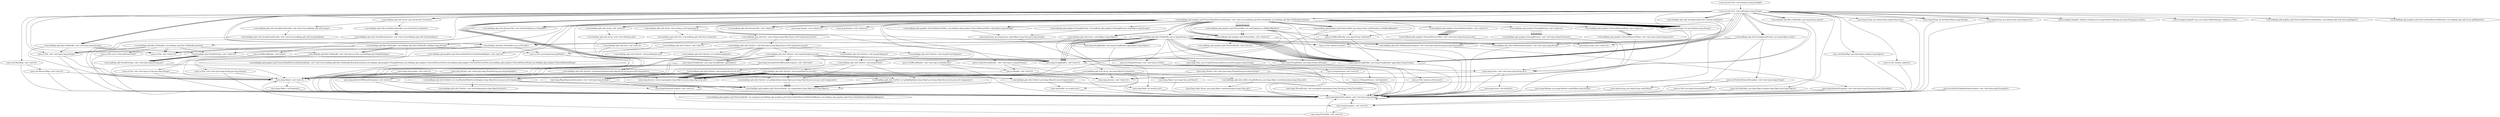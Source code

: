 digraph CallGraph {
"<com.cg.tools.Test: void main(java.lang.String[])>" -> "<com.cg.tools.Test: void unPack(java.lang.String)>";
"<java.lang.ThreadGroup: void uncaughtException(java.lang.Thread,java.lang.Throwable)>" -> "<java.lang.RuntimeException: void <init>(java.lang.String)>";
"<java.lang.ClassLoader: void <init>()>" -> "<java.lang.Object: void <init>()>";
"<java.lang.ClassLoader: void <init>()>" -> "<java.lang.RuntimeException: void <init>(java.lang.String)>";
"<java.security.PrivilegedActionException: void <init>(java.lang.Exception)>" -> "<java.lang.Exception: void <init>()>";
"<java.security.PrivilegedActionException: void <init>(java.lang.Exception)>" -> "<java.lang.RuntimeException: void <init>(java.lang.String)>";
"<java.lang.Thread: void <init>(java.lang.ThreadGroup,java.lang.Runnable)>" -> "<java.lang.Object: void <init>()>";
"<java.lang.Thread: void <init>(java.lang.ThreadGroup,java.lang.Runnable)>" -> "<java.lang.RuntimeException: void <init>(java.lang.String)>";
"<java.lang.Thread: void <init>(java.lang.ThreadGroup,java.lang.String)>" -> "<java.lang.Object: void <init>()>";
"<java.lang.Thread: void <init>(java.lang.ThreadGroup,java.lang.String)>" -> "<java.lang.RuntimeException: void <init>(java.lang.String)>";
"<com.cg.tools.Test: void unPack(java.lang.String)>" -> "<java.io.File: void <clinit>()>";
"<com.cg.tools.Test: void unPack(java.lang.String)>" -> "<javax.imageio.ImageIO: boolean write(java.awt.image.RenderedImage,java.lang.String,java.io.File)>";
"<com.cg.tools.Test: void unPack(java.lang.String)>" -> "<com.badlogic.gdx.files.FileHandle: void <init>(java.lang.String)>";
"<com.cg.tools.Test: void unPack(java.lang.String)>" -> "<java.lang.StringBuilder: void <init>()>";
"<com.cg.tools.Test: void unPack(java.lang.String)>" -> "<java.lang.StringBuilder: void <init>()>";
"<com.cg.tools.Test: void unPack(java.lang.String)>" -> "<javax.imageio.ImageIO: java.awt.image.BufferedImage read(java.io.File)>";
"<com.cg.tools.Test: void unPack(java.lang.String)>" -> "<com.badlogic.gdx.files.FileHandle: void <init>(java.lang.String)>";
"<com.cg.tools.Test: void unPack(java.lang.String)>" -> "<java.lang.StringBuilder: void <init>()>";
"<com.cg.tools.Test: void unPack(java.lang.String)>" -> "<java.lang.StringBuilder: void <init>()>";
"<com.cg.tools.Test: void unPack(java.lang.String)>" -> "<com.badlogic.gdx.graphics.g2d.TextureAtlas$TextureAtlasData: void <init>(com.badlogic.gdx.files.FileHandle,com.badlogic.gdx.files.FileHandle,boolean)>";
"<com.cg.tools.Test: void unPack(java.lang.String)>" -> "<com.badlogic.gdx.files.FileHandle: void <init>(java.lang.String)>";
"<com.cg.tools.Test: void unPack(java.lang.String)>" -> "<java.lang.StringBuilder: void <init>()>";
"<com.cg.tools.Test: void unPack(java.lang.String)>" -> "<java.util.HashMap: void <init>()>";
"<com.cg.tools.Test: void unPack(java.lang.String)>" -> "<java.io.File: void <init>(java.lang.String)>";
"<com.cg.tools.Test: void unPack(java.lang.String)>" -> "<java.lang.System: void <clinit>()>";
"<com.cg.tools.Test: void unPack(java.lang.String)>" -> "<java.lang.System: void <clinit>()>";
"<java.lang.RuntimeException: void <init>(java.lang.String)>" -> "<java.lang.Exception: void <init>()>";
"<java.lang.RuntimeException: void <init>(java.lang.String)>" -> "<java.lang.RuntimeException: void <init>(java.lang.String)>";
"<java.lang.Object: void <init>()>" -> "<java.lang.Object: void finalize()>";
"<java.lang.Object: void <init>()>" -> "<java.lang.RuntimeException: void <init>(java.lang.String)>";
"<java.lang.Exception: void <init>()>" -> "<java.lang.Throwable: void <init>()>";
"<java.lang.Exception: void <init>()>" -> "<java.lang.RuntimeException: void <init>(java.lang.String)>";
"<com.badlogic.gdx.files.FileHandle: void <init>(java.lang.String)>" -> "<java.io.File: void <clinit>()>";
"<com.badlogic.gdx.files.FileHandle: void <init>(java.lang.String)>" -> "<java.io.File: void <init>(java.lang.String)>";
"<com.badlogic.gdx.files.FileHandle: void <init>(java.lang.String)>" -> "<java.lang.Object: void <init>()>";
"<com.badlogic.gdx.files.FileHandle: void <init>(java.lang.String)>" -> "<com.badlogic.gdx.Files$FileType: void <clinit>()>";
"<java.lang.StringBuilder: void <init>()>" -> "<java.lang.Object: void <init>()>";
"<java.lang.StringBuilder: void <init>()>" -> "<java.lang.RuntimeException: void <init>(java.lang.String)>";
"<com.badlogic.gdx.graphics.g2d.TextureAtlas$TextureAtlasData: void <init>(com.badlogic.gdx.files.FileHandle,com.badlogic.gdx.files.FileHandle,boolean)>" -> "<com.badlogic.gdx.utils.StreamUtils: void <clinit>()>";
"<com.badlogic.gdx.graphics.g2d.TextureAtlas$TextureAtlasData: void <init>(com.badlogic.gdx.files.FileHandle,com.badlogic.gdx.files.FileHandle,boolean)>" -> "<java.lang.Integer: int parseInt(java.lang.String)>";
"<com.badlogic.gdx.graphics.g2d.TextureAtlas$TextureAtlasData: void <init>(com.badlogic.gdx.files.FileHandle,com.badlogic.gdx.files.FileHandle,boolean)>" -> "<com.badlogic.gdx.graphics.g2d.TextureAtlas: java.lang.String readValue(java.io.BufferedReader)>";
"<com.badlogic.gdx.graphics.g2d.TextureAtlas$TextureAtlasData: void <init>(com.badlogic.gdx.files.FileHandle,com.badlogic.gdx.files.FileHandle,boolean)>" -> "<java.lang.Integer: int parseInt(java.lang.String)>";
"<com.badlogic.gdx.graphics.g2d.TextureAtlas$TextureAtlasData: void <init>(com.badlogic.gdx.files.FileHandle,com.badlogic.gdx.files.FileHandle,boolean)>" -> "<java.lang.Integer: int parseInt(java.lang.String)>";
"<com.badlogic.gdx.graphics.g2d.TextureAtlas$TextureAtlasData: void <init>(com.badlogic.gdx.files.FileHandle,com.badlogic.gdx.files.FileHandle,boolean)>" -> "<com.badlogic.gdx.graphics.g2d.TextureAtlas: int readTuple(java.io.BufferedReader)>";
"<com.badlogic.gdx.graphics.g2d.TextureAtlas$TextureAtlasData: void <init>(com.badlogic.gdx.files.FileHandle,com.badlogic.gdx.files.FileHandle,boolean)>" -> "<java.lang.Integer: int parseInt(java.lang.String)>";
"<com.badlogic.gdx.graphics.g2d.TextureAtlas$TextureAtlasData: void <init>(com.badlogic.gdx.files.FileHandle,com.badlogic.gdx.files.FileHandle,boolean)>" -> "<java.lang.Integer: int parseInt(java.lang.String)>";
"<com.badlogic.gdx.graphics.g2d.TextureAtlas$TextureAtlasData: void <init>(com.badlogic.gdx.files.FileHandle,com.badlogic.gdx.files.FileHandle,boolean)>" -> "<com.badlogic.gdx.graphics.g2d.TextureAtlas: int readTuple(java.io.BufferedReader)>";
"<com.badlogic.gdx.graphics.g2d.TextureAtlas$TextureAtlasData: void <init>(com.badlogic.gdx.files.FileHandle,com.badlogic.gdx.files.FileHandle,boolean)>" -> "<java.lang.Integer: int parseInt(java.lang.String)>";
"<com.badlogic.gdx.graphics.g2d.TextureAtlas$TextureAtlasData: void <init>(com.badlogic.gdx.files.FileHandle,com.badlogic.gdx.files.FileHandle,boolean)>" -> "<java.lang.Integer: int parseInt(java.lang.String)>";
"<com.badlogic.gdx.graphics.g2d.TextureAtlas$TextureAtlasData: void <init>(com.badlogic.gdx.files.FileHandle,com.badlogic.gdx.files.FileHandle,boolean)>" -> "<java.lang.Integer: int parseInt(java.lang.String)>";
"<com.badlogic.gdx.graphics.g2d.TextureAtlas$TextureAtlasData: void <init>(com.badlogic.gdx.files.FileHandle,com.badlogic.gdx.files.FileHandle,boolean)>" -> "<java.lang.Integer: int parseInt(java.lang.String)>";
"<com.badlogic.gdx.graphics.g2d.TextureAtlas$TextureAtlasData: void <init>(com.badlogic.gdx.files.FileHandle,com.badlogic.gdx.files.FileHandle,boolean)>" -> "<com.badlogic.gdx.graphics.g2d.TextureAtlas: int readTuple(java.io.BufferedReader)>";
"<com.badlogic.gdx.graphics.g2d.TextureAtlas$TextureAtlasData: void <init>(com.badlogic.gdx.files.FileHandle,com.badlogic.gdx.files.FileHandle,boolean)>" -> "<java.lang.Integer: int parseInt(java.lang.String)>";
"<com.badlogic.gdx.graphics.g2d.TextureAtlas$TextureAtlasData: void <init>(com.badlogic.gdx.files.FileHandle,com.badlogic.gdx.files.FileHandle,boolean)>" -> "<java.lang.Integer: int parseInt(java.lang.String)>";
"<com.badlogic.gdx.graphics.g2d.TextureAtlas$TextureAtlasData: void <init>(com.badlogic.gdx.files.FileHandle,com.badlogic.gdx.files.FileHandle,boolean)>" -> "<java.lang.Integer: int parseInt(java.lang.String)>";
"<com.badlogic.gdx.graphics.g2d.TextureAtlas$TextureAtlasData: void <init>(com.badlogic.gdx.files.FileHandle,com.badlogic.gdx.files.FileHandle,boolean)>" -> "<java.lang.Integer: int parseInt(java.lang.String)>";
"<com.badlogic.gdx.graphics.g2d.TextureAtlas$TextureAtlasData: void <init>(com.badlogic.gdx.files.FileHandle,com.badlogic.gdx.files.FileHandle,boolean)>" -> "<com.badlogic.gdx.graphics.g2d.TextureAtlas: int readTuple(java.io.BufferedReader)>";
"<com.badlogic.gdx.graphics.g2d.TextureAtlas$TextureAtlasData: void <init>(com.badlogic.gdx.files.FileHandle,com.badlogic.gdx.files.FileHandle,boolean)>" -> "<com.badlogic.gdx.graphics.g2d.TextureAtlas$TextureAtlasData$Region: void <init>()>";
"<com.badlogic.gdx.graphics.g2d.TextureAtlas$TextureAtlasData: void <init>(com.badlogic.gdx.files.FileHandle,com.badlogic.gdx.files.FileHandle,boolean)>" -> "<java.lang.Integer: int parseInt(java.lang.String)>";
"<com.badlogic.gdx.graphics.g2d.TextureAtlas$TextureAtlasData: void <init>(com.badlogic.gdx.files.FileHandle,com.badlogic.gdx.files.FileHandle,boolean)>" -> "<java.lang.Integer: int parseInt(java.lang.String)>";
"<com.badlogic.gdx.graphics.g2d.TextureAtlas$TextureAtlasData: void <init>(com.badlogic.gdx.files.FileHandle,com.badlogic.gdx.files.FileHandle,boolean)>" -> "<com.badlogic.gdx.graphics.g2d.TextureAtlas: int readTuple(java.io.BufferedReader)>";
"<com.badlogic.gdx.graphics.g2d.TextureAtlas$TextureAtlasData: void <init>(com.badlogic.gdx.files.FileHandle,com.badlogic.gdx.files.FileHandle,boolean)>" -> "<java.lang.Integer: int parseInt(java.lang.String)>";
"<com.badlogic.gdx.graphics.g2d.TextureAtlas$TextureAtlasData: void <init>(com.badlogic.gdx.files.FileHandle,com.badlogic.gdx.files.FileHandle,boolean)>" -> "<java.lang.Integer: int parseInt(java.lang.String)>";
"<com.badlogic.gdx.graphics.g2d.TextureAtlas$TextureAtlasData: void <init>(com.badlogic.gdx.files.FileHandle,com.badlogic.gdx.files.FileHandle,boolean)>" -> "<com.badlogic.gdx.graphics.g2d.TextureAtlas: int readTuple(java.io.BufferedReader)>";
"<com.badlogic.gdx.graphics.g2d.TextureAtlas$TextureAtlasData: void <init>(com.badlogic.gdx.files.FileHandle,com.badlogic.gdx.files.FileHandle,boolean)>" -> "<java.lang.Boolean: java.lang.Boolean valueOf(java.lang.String)>";
"<com.badlogic.gdx.graphics.g2d.TextureAtlas$TextureAtlasData: void <init>(com.badlogic.gdx.files.FileHandle,com.badlogic.gdx.files.FileHandle,boolean)>" -> "<com.badlogic.gdx.graphics.g2d.TextureAtlas: java.lang.String readValue(java.io.BufferedReader)>";
"<com.badlogic.gdx.graphics.g2d.TextureAtlas$TextureAtlasData: void <init>(com.badlogic.gdx.files.FileHandle,com.badlogic.gdx.files.FileHandle,boolean)>" -> "<com.badlogic.gdx.utils.StreamUtils: void closeQuietly(java.io.Closeable)>";
"<com.badlogic.gdx.graphics.g2d.TextureAtlas$TextureAtlasData: void <init>(com.badlogic.gdx.files.FileHandle,com.badlogic.gdx.files.FileHandle,boolean)>" -> "<com.badlogic.gdx.utils.GdxRuntimeException: void <init>(java.lang.String,java.lang.Throwable)>";
"<com.badlogic.gdx.graphics.g2d.TextureAtlas$TextureAtlasData: void <init>(com.badlogic.gdx.files.FileHandle,com.badlogic.gdx.files.FileHandle,boolean)>" -> "<java.lang.StringBuilder: void <init>()>";
"<com.badlogic.gdx.graphics.g2d.TextureAtlas$TextureAtlasData: void <init>(com.badlogic.gdx.files.FileHandle,com.badlogic.gdx.files.FileHandle,boolean)>" -> "<com.badlogic.gdx.graphics.g2d.TextureAtlas$TextureAtlasData$Page: void <init>(com.badlogic.gdx.files.FileHandle,float,float,boolean,com.badlogic.gdx.graphics.Pixmap$Format,com.badlogic.gdx.graphics.Texture$TextureFilter,com.badlogic.gdx.graphics.Texture$TextureFilter,com.badlogic.gdx.graphics.Texture$TextureWrap,com.badlogic.gdx.graphics.Texture$TextureWrap)>";
"<com.badlogic.gdx.graphics.g2d.TextureAtlas$TextureAtlasData: void <init>(com.badlogic.gdx.files.FileHandle,com.badlogic.gdx.files.FileHandle,boolean)>" -> "<com.badlogic.gdx.graphics.g2d.TextureAtlas: java.lang.String readValue(java.io.BufferedReader)>";
"<com.badlogic.gdx.graphics.g2d.TextureAtlas$TextureAtlasData: void <init>(com.badlogic.gdx.files.FileHandle,com.badlogic.gdx.files.FileHandle,boolean)>" -> "<com.badlogic.gdx.graphics.Texture$TextureFilter: com.badlogic.gdx.graphics.Texture$TextureFilter valueOf(java.lang.String)>";
"<com.badlogic.gdx.graphics.g2d.TextureAtlas$TextureAtlasData: void <init>(com.badlogic.gdx.files.FileHandle,com.badlogic.gdx.files.FileHandle,boolean)>" -> "<com.badlogic.gdx.graphics.Texture$TextureFilter: com.badlogic.gdx.graphics.Texture$TextureFilter valueOf(java.lang.String)>";
"<com.badlogic.gdx.graphics.g2d.TextureAtlas$TextureAtlasData: void <init>(com.badlogic.gdx.files.FileHandle,com.badlogic.gdx.files.FileHandle,boolean)>" -> "<com.badlogic.gdx.graphics.g2d.TextureAtlas: int readTuple(java.io.BufferedReader)>";
"<com.badlogic.gdx.graphics.g2d.TextureAtlas$TextureAtlasData: void <init>(com.badlogic.gdx.files.FileHandle,com.badlogic.gdx.files.FileHandle,boolean)>" -> "<com.badlogic.gdx.graphics.Pixmap$Format: com.badlogic.gdx.graphics.Pixmap$Format valueOf(java.lang.String)>";
"<com.badlogic.gdx.graphics.g2d.TextureAtlas$TextureAtlasData: void <init>(com.badlogic.gdx.files.FileHandle,com.badlogic.gdx.files.FileHandle,boolean)>" -> "<com.badlogic.gdx.graphics.g2d.TextureAtlas: int readTuple(java.io.BufferedReader)>";
"<com.badlogic.gdx.graphics.g2d.TextureAtlas$TextureAtlasData: void <init>(com.badlogic.gdx.files.FileHandle,com.badlogic.gdx.files.FileHandle,boolean)>" -> "<java.lang.Integer: int parseInt(java.lang.String)>";
"<com.badlogic.gdx.graphics.g2d.TextureAtlas$TextureAtlasData: void <init>(com.badlogic.gdx.files.FileHandle,com.badlogic.gdx.files.FileHandle,boolean)>" -> "<java.lang.Integer: int parseInt(java.lang.String)>";
"<com.badlogic.gdx.graphics.g2d.TextureAtlas$TextureAtlasData: void <init>(com.badlogic.gdx.files.FileHandle,com.badlogic.gdx.files.FileHandle,boolean)>" -> "<com.badlogic.gdx.graphics.g2d.TextureAtlas: int readTuple(java.io.BufferedReader)>";
"<com.badlogic.gdx.graphics.g2d.TextureAtlas$TextureAtlasData: void <init>(com.badlogic.gdx.files.FileHandle,com.badlogic.gdx.files.FileHandle,boolean)>" -> "<com.badlogic.gdx.utils.StreamUtils: void closeQuietly(java.io.Closeable)>";
"<com.badlogic.gdx.graphics.g2d.TextureAtlas$TextureAtlasData: void <init>(com.badlogic.gdx.files.FileHandle,com.badlogic.gdx.files.FileHandle,boolean)>" -> "<java.io.BufferedReader: void <init>(java.io.Reader,int)>";
"<com.badlogic.gdx.graphics.g2d.TextureAtlas$TextureAtlasData: void <init>(com.badlogic.gdx.files.FileHandle,com.badlogic.gdx.files.FileHandle,boolean)>" -> "<java.io.InputStreamReader: void <init>(java.io.InputStream)>";
"<com.badlogic.gdx.graphics.g2d.TextureAtlas$TextureAtlasData: void <init>(com.badlogic.gdx.files.FileHandle,com.badlogic.gdx.files.FileHandle,boolean)>" -> "<com.badlogic.gdx.utils.Array: void <init>()>";
"<com.badlogic.gdx.graphics.g2d.TextureAtlas$TextureAtlasData: void <init>(com.badlogic.gdx.files.FileHandle,com.badlogic.gdx.files.FileHandle,boolean)>" -> "<com.badlogic.gdx.utils.Array: void <init>()>";
"<com.badlogic.gdx.graphics.g2d.TextureAtlas$TextureAtlasData: void <init>(com.badlogic.gdx.files.FileHandle,com.badlogic.gdx.files.FileHandle,boolean)>" -> "<java.lang.Object: void <init>()>";
"<com.badlogic.gdx.graphics.g2d.TextureAtlas$TextureAtlasData: void <init>(com.badlogic.gdx.files.FileHandle,com.badlogic.gdx.files.FileHandle,boolean)>" -> "<java.lang.Integer: void <clinit>()>";
"<com.badlogic.gdx.graphics.g2d.TextureAtlas$TextureAtlasData: void <init>(com.badlogic.gdx.files.FileHandle,com.badlogic.gdx.files.FileHandle,boolean)>" -> "<java.lang.Boolean: void <clinit>()>";
"<com.badlogic.gdx.graphics.g2d.TextureAtlas$TextureAtlasData: void <init>(com.badlogic.gdx.files.FileHandle,com.badlogic.gdx.files.FileHandle,boolean)>" -> "<com.badlogic.gdx.graphics.g2d.TextureAtlas: void <clinit>()>";
"<com.badlogic.gdx.graphics.g2d.TextureAtlas$TextureAtlasData: void <init>(com.badlogic.gdx.files.FileHandle,com.badlogic.gdx.files.FileHandle,boolean)>" -> "<com.badlogic.gdx.utils.StreamUtils: void <clinit>()>";
"<com.badlogic.gdx.graphics.g2d.TextureAtlas$TextureAtlasData: void <init>(com.badlogic.gdx.files.FileHandle,com.badlogic.gdx.files.FileHandle,boolean)>" -> "<com.badlogic.gdx.graphics.Texture$TextureWrap: void <clinit>()>";
"<com.badlogic.gdx.graphics.g2d.TextureAtlas$TextureAtlasData: void <init>(com.badlogic.gdx.files.FileHandle,com.badlogic.gdx.files.FileHandle,boolean)>" -> "<com.badlogic.gdx.graphics.Texture$TextureFilter: void <clinit>()>";
"<com.badlogic.gdx.graphics.g2d.TextureAtlas$TextureAtlasData: void <init>(com.badlogic.gdx.files.FileHandle,com.badlogic.gdx.files.FileHandle,boolean)>" -> "<com.badlogic.gdx.graphics.Pixmap$Format: void <clinit>()>";
"<com.badlogic.gdx.graphics.g2d.TextureAtlas$TextureAtlasData: void <init>(com.badlogic.gdx.files.FileHandle,com.badlogic.gdx.files.FileHandle,boolean)>" -> "<java.lang.Integer: void <clinit>()>";
"<com.badlogic.gdx.graphics.g2d.TextureAtlas$TextureAtlasData: void <init>(com.badlogic.gdx.files.FileHandle,com.badlogic.gdx.files.FileHandle,boolean)>" -> "<com.badlogic.gdx.graphics.g2d.TextureAtlas: void <clinit>()>";
"<com.badlogic.gdx.graphics.g2d.TextureAtlas$TextureAtlasData: void <init>(com.badlogic.gdx.files.FileHandle,com.badlogic.gdx.files.FileHandle,boolean)>" -> "<com.badlogic.gdx.graphics.g2d.TextureAtlas: void <clinit>()>";
"<java.util.HashMap: void <init>()>" -> "<java.util.AbstractMap: void <init>()>";
"<java.util.HashMap: void <init>()>" -> "<java.lang.RuntimeException: void <init>(java.lang.String)>";
"<java.io.File: void <init>(java.lang.String)>" -> "<java.lang.Object: void <init>()>";
"<java.io.File: void <init>(java.lang.String)>" -> "<java.lang.RuntimeException: void <init>(java.lang.String)>";
"<java.lang.Object: void finalize()>" -> "<java.lang.RuntimeException: void <init>(java.lang.String)>";
"<java.lang.Throwable: void <init>()>" -> "<java.lang.Object: void <init>()>";
"<java.lang.Throwable: void <init>()>" -> "<java.lang.RuntimeException: void <init>(java.lang.String)>";
"<com.badlogic.gdx.Files$FileType: void <clinit>()>" -> "<com.badlogic.gdx.Files$FileType: void <init>(java.lang.String,int)>";
"<com.badlogic.gdx.Files$FileType: void <clinit>()>" -> "<com.badlogic.gdx.Files$FileType: void <init>(java.lang.String,int)>";
"<com.badlogic.gdx.Files$FileType: void <clinit>()>" -> "<com.badlogic.gdx.Files$FileType: void <init>(java.lang.String,int)>";
"<com.badlogic.gdx.Files$FileType: void <clinit>()>" -> "<com.badlogic.gdx.Files$FileType: void <init>(java.lang.String,int)>";
"<com.badlogic.gdx.Files$FileType: void <clinit>()>" -> "<com.badlogic.gdx.Files$FileType: void <init>(java.lang.String,int)>";
"<java.lang.Integer: int parseInt(java.lang.String)>" -> "<java.lang.RuntimeException: void <init>(java.lang.String)>";
"<com.badlogic.gdx.graphics.g2d.TextureAtlas: java.lang.String readValue(java.io.BufferedReader)>" -> "<java.lang.StringBuilder: void <init>()>";
"<com.badlogic.gdx.graphics.g2d.TextureAtlas: java.lang.String readValue(java.io.BufferedReader)>" -> "<com.badlogic.gdx.utils.GdxRuntimeException: void <init>(java.lang.String)>";
"<com.badlogic.gdx.graphics.g2d.TextureAtlas: int readTuple(java.io.BufferedReader)>" -> "<com.badlogic.gdx.graphics.g2d.TextureAtlas: void <clinit>()>";
"<com.badlogic.gdx.graphics.g2d.TextureAtlas: int readTuple(java.io.BufferedReader)>" -> "<com.badlogic.gdx.utils.GdxRuntimeException: void <init>(java.lang.String)>";
"<com.badlogic.gdx.graphics.g2d.TextureAtlas: int readTuple(java.io.BufferedReader)>" -> "<java.lang.StringBuilder: void <init>()>";
"<com.badlogic.gdx.graphics.g2d.TextureAtlas: int readTuple(java.io.BufferedReader)>" -> "<com.badlogic.gdx.graphics.g2d.TextureAtlas: void <clinit>()>";
"<com.badlogic.gdx.graphics.g2d.TextureAtlas$TextureAtlasData$Region: void <init>()>" -> "<java.lang.Object: void <init>()>";
"<java.lang.Boolean: java.lang.Boolean valueOf(java.lang.String)>" -> "<java.lang.RuntimeException: void <init>(java.lang.String)>";
"<com.badlogic.gdx.utils.GdxRuntimeException: void <init>(java.lang.String,java.lang.Throwable)>" -> "<java.lang.RuntimeException: void <init>(java.lang.String,java.lang.Throwable)>";
"<com.badlogic.gdx.graphics.g2d.TextureAtlas$TextureAtlasData$Page: void <init>(com.badlogic.gdx.files.FileHandle,float,float,boolean,com.badlogic.gdx.graphics.Pixmap$Format,com.badlogic.gdx.graphics.Texture$TextureFilter,com.badlogic.gdx.graphics.Texture$TextureFilter,com.badlogic.gdx.graphics.Texture$TextureWrap,com.badlogic.gdx.graphics.Texture$TextureWrap)>" -> "<java.lang.Object: void <init>()>";
"<com.badlogic.gdx.graphics.Texture$TextureFilter: com.badlogic.gdx.graphics.Texture$TextureFilter valueOf(java.lang.String)>" -> "<java.lang.Enum: java.lang.Enum valueOf(java.lang.Class,java.lang.String)>";
"<com.badlogic.gdx.graphics.Pixmap$Format: com.badlogic.gdx.graphics.Pixmap$Format valueOf(java.lang.String)>" -> "<java.lang.Enum: java.lang.Enum valueOf(java.lang.Class,java.lang.String)>";
"<java.io.BufferedReader: void <init>(java.io.Reader,int)>" -> "<java.io.Reader: void <init>()>";
"<java.io.BufferedReader: void <init>(java.io.Reader,int)>" -> "<java.lang.RuntimeException: void <init>(java.lang.String)>";
"<java.io.InputStreamReader: void <init>(java.io.InputStream)>" -> "<java.io.Reader: void <init>()>";
"<java.io.InputStreamReader: void <init>(java.io.InputStream)>" -> "<java.lang.RuntimeException: void <init>(java.lang.String)>";
"<com.badlogic.gdx.utils.Array: void <init>()>" -> "<com.badlogic.gdx.utils.Array: void <init>(boolean,int)>";
"<com.badlogic.gdx.graphics.g2d.TextureAtlas: void <clinit>()>" -> "<java.lang.String: void <clinit>()>";
"<com.badlogic.gdx.graphics.g2d.TextureAtlas: void <clinit>()>" -> "<com.badlogic.gdx.graphics.g2d.TextureAtlas$1: void <init>()>";
"<com.badlogic.gdx.graphics.Texture$TextureWrap: void <clinit>()>" -> "<com.badlogic.gdx.graphics.Texture$TextureWrap: void <init>(java.lang.String,int,int)>";
"<com.badlogic.gdx.graphics.Texture$TextureWrap: void <clinit>()>" -> "<com.badlogic.gdx.graphics.Texture$TextureWrap: void <init>(java.lang.String,int,int)>";
"<com.badlogic.gdx.graphics.Texture$TextureWrap: void <clinit>()>" -> "<com.badlogic.gdx.graphics.Texture$TextureWrap: void <init>(java.lang.String,int,int)>";
"<com.badlogic.gdx.graphics.Texture$TextureFilter: void <clinit>()>" -> "<com.badlogic.gdx.graphics.Texture$TextureFilter: void <init>(java.lang.String,int,int)>";
"<com.badlogic.gdx.graphics.Texture$TextureFilter: void <clinit>()>" -> "<com.badlogic.gdx.graphics.Texture$TextureFilter: void <init>(java.lang.String,int,int)>";
"<com.badlogic.gdx.graphics.Texture$TextureFilter: void <clinit>()>" -> "<com.badlogic.gdx.graphics.Texture$TextureFilter: void <init>(java.lang.String,int,int)>";
"<com.badlogic.gdx.graphics.Texture$TextureFilter: void <clinit>()>" -> "<com.badlogic.gdx.graphics.Texture$TextureFilter: void <init>(java.lang.String,int,int)>";
"<com.badlogic.gdx.graphics.Texture$TextureFilter: void <clinit>()>" -> "<com.badlogic.gdx.graphics.Texture$TextureFilter: void <init>(java.lang.String,int,int)>";
"<com.badlogic.gdx.graphics.Texture$TextureFilter: void <clinit>()>" -> "<com.badlogic.gdx.graphics.Texture$TextureFilter: void <init>(java.lang.String,int,int)>";
"<com.badlogic.gdx.graphics.Texture$TextureFilter: void <clinit>()>" -> "<com.badlogic.gdx.graphics.Texture$TextureFilter: void <init>(java.lang.String,int,int)>";
"<com.badlogic.gdx.graphics.Pixmap$Format: void <clinit>()>" -> "<com.badlogic.gdx.graphics.Pixmap$Format: void <init>(java.lang.String,int)>";
"<com.badlogic.gdx.graphics.Pixmap$Format: void <clinit>()>" -> "<com.badlogic.gdx.graphics.Pixmap$Format: void <init>(java.lang.String,int)>";
"<com.badlogic.gdx.graphics.Pixmap$Format: void <clinit>()>" -> "<com.badlogic.gdx.graphics.Pixmap$Format: void <init>(java.lang.String,int)>";
"<com.badlogic.gdx.graphics.Pixmap$Format: void <clinit>()>" -> "<com.badlogic.gdx.graphics.Pixmap$Format: void <init>(java.lang.String,int)>";
"<com.badlogic.gdx.graphics.Pixmap$Format: void <clinit>()>" -> "<com.badlogic.gdx.graphics.Pixmap$Format: void <init>(java.lang.String,int)>";
"<com.badlogic.gdx.graphics.Pixmap$Format: void <clinit>()>" -> "<com.badlogic.gdx.graphics.Pixmap$Format: void <init>(java.lang.String,int)>";
"<com.badlogic.gdx.graphics.Pixmap$Format: void <clinit>()>" -> "<com.badlogic.gdx.graphics.Pixmap$Format: void <init>(java.lang.String,int)>";
"<java.util.AbstractMap: void <init>()>" -> "<java.lang.Object: void <init>()>";
"<java.util.AbstractMap: void <init>()>" -> "<java.lang.RuntimeException: void <init>(java.lang.String)>";
"<com.badlogic.gdx.Files$FileType: void <init>(java.lang.String,int)>" -> "<java.lang.Enum: void <init>(java.lang.String,int)>";
"<com.badlogic.gdx.utils.GdxRuntimeException: void <init>(java.lang.String)>" -> "<java.lang.RuntimeException: void <init>(java.lang.String)>";
"<java.lang.RuntimeException: void <init>(java.lang.String,java.lang.Throwable)>" -> "<java.lang.Exception: void <init>()>";
"<java.lang.RuntimeException: void <init>(java.lang.String,java.lang.Throwable)>" -> "<java.lang.RuntimeException: void <init>(java.lang.String)>";
"<java.lang.Enum: java.lang.Enum valueOf(java.lang.Class,java.lang.String)>" -> "<java.lang.RuntimeException: void <init>(java.lang.String)>";
"<java.io.Reader: void <init>()>" -> "<java.lang.Object: void <init>()>";
"<java.io.Reader: void <init>()>" -> "<java.lang.RuntimeException: void <init>(java.lang.String)>";
"<com.badlogic.gdx.utils.Array: void <init>(boolean,int)>" -> "<java.lang.Object: void <init>()>";
"<com.badlogic.gdx.graphics.g2d.TextureAtlas$1: void <init>()>" -> "<java.lang.Object: void <init>()>";
"<com.badlogic.gdx.graphics.Texture$TextureWrap: void <init>(java.lang.String,int,int)>" -> "<java.lang.Enum: void <init>(java.lang.String,int)>";
"<com.badlogic.gdx.graphics.Texture$TextureFilter: void <init>(java.lang.String,int,int)>" -> "<java.lang.Enum: void <init>(java.lang.String,int)>";
"<com.badlogic.gdx.graphics.Pixmap$Format: void <init>(java.lang.String,int)>" -> "<java.lang.Enum: void <init>(java.lang.String,int)>";
"<java.lang.Enum: void <init>(java.lang.String,int)>" -> "<java.lang.Enum: void finalize()>";
"<java.lang.Enum: void <init>(java.lang.String,int)>" -> "<java.lang.RuntimeException: void <init>(java.lang.String)>";
"<java.lang.Enum: void <init>(java.lang.String,int)>" -> "<java.lang.Object: void <init>()>";
"<java.lang.Enum: void finalize()>" -> "<java.lang.RuntimeException: void <init>(java.lang.String)>";
"<com.badlogic.gdx.graphics.g2d.TextureAtlas: int readTuple(java.io.BufferedReader)>" -> "<java.lang.StringBuilder: java.lang.StringBuilder append(java.lang.String)>";
"<java.lang.StringBuilder: java.lang.StringBuilder append(java.lang.String)>" -> "<java.lang.RuntimeException: void <init>(java.lang.String)>";
"<com.badlogic.gdx.graphics.g2d.TextureAtlas: java.lang.String readValue(java.io.BufferedReader)>" -> "<java.lang.StringBuilder: java.lang.StringBuilder append(java.lang.String)>";
"<com.badlogic.gdx.graphics.g2d.TextureAtlas$TextureAtlasData: void <init>(com.badlogic.gdx.files.FileHandle,com.badlogic.gdx.files.FileHandle,boolean)>" -> "<java.lang.StringBuilder: java.lang.StringBuilder append(java.lang.String)>";
"<com.badlogic.gdx.graphics.g2d.TextureAtlas$TextureAtlasData: void <init>(com.badlogic.gdx.files.FileHandle,com.badlogic.gdx.files.FileHandle,boolean)>" -> "<java.lang.StringBuilder: java.lang.StringBuilder append(java.lang.Object)>";
"<com.badlogic.gdx.graphics.g2d.TextureAtlas$TextureAtlasData: void <init>(com.badlogic.gdx.files.FileHandle,com.badlogic.gdx.files.FileHandle,boolean)>" -> "<java.lang.StringBuilder: java.lang.String toString()>";
"<java.lang.StringBuilder: java.lang.StringBuilder append(java.lang.Object)>" -> "<java.lang.RuntimeException: void <init>(java.lang.String)>";
"<java.lang.StringBuilder: java.lang.String toString()>" -> "<java.lang.RuntimeException: void <init>(java.lang.String)>";
"<com.badlogic.gdx.graphics.g2d.TextureAtlas$TextureAtlasData: void <init>(com.badlogic.gdx.files.FileHandle,com.badlogic.gdx.files.FileHandle,boolean)>" -> "<java.io.BufferedReader: java.lang.String readLine()>";
"<java.io.BufferedReader: java.lang.String readLine()>" -> "<java.lang.RuntimeException: void <init>(java.lang.String)>";
"<com.badlogic.gdx.graphics.g2d.TextureAtlas: java.lang.String readValue(java.io.BufferedReader)>" -> "<java.io.BufferedReader: java.lang.String readLine()>";
"<com.badlogic.gdx.utils.StreamUtils: void closeQuietly(java.io.Closeable)>" -> "<java.io.BufferedReader: void close()>";
"<java.io.BufferedReader: void close()>" -> "<java.lang.RuntimeException: void <init>(java.lang.String)>";
"<com.badlogic.gdx.graphics.g2d.TextureAtlas: int readTuple(java.io.BufferedReader)>" -> "<java.io.BufferedReader: java.lang.String readLine()>";
"<com.badlogic.gdx.graphics.g2d.TextureAtlas$TextureAtlasData: void <init>(com.badlogic.gdx.files.FileHandle,com.badlogic.gdx.files.FileHandle,boolean)>" -> "<com.badlogic.gdx.utils.Array: void sort(java.util.Comparator)>";
"<com.badlogic.gdx.graphics.g2d.TextureAtlas$TextureAtlasData: void <init>(com.badlogic.gdx.files.FileHandle,com.badlogic.gdx.files.FileHandle,boolean)>" -> "<com.badlogic.gdx.utils.Array: void add(java.lang.Object)>";
"<com.badlogic.gdx.graphics.g2d.TextureAtlas$TextureAtlasData: void <init>(com.badlogic.gdx.files.FileHandle,com.badlogic.gdx.files.FileHandle,boolean)>" -> "<com.badlogic.gdx.utils.Array: void add(java.lang.Object)>";
"<com.badlogic.gdx.utils.Array: void sort(java.util.Comparator)>" -> "<com.badlogic.gdx.utils.Sort: com.badlogic.gdx.utils.Sort instance()>";
"<com.badlogic.gdx.utils.Array: void add(java.lang.Object)>" -> "<java.lang.Math: int max(int,int)>";
"<com.badlogic.gdx.utils.Sort: com.badlogic.gdx.utils.Sort instance()>" -> "<com.badlogic.gdx.utils.Sort: void <init>()>";
"<java.lang.Math: int max(int,int)>" -> "<java.lang.RuntimeException: void <init>(java.lang.String)>";
"<com.badlogic.gdx.utils.Sort: void <init>()>" -> "<java.lang.Object: void <init>()>";
"<com.badlogic.gdx.utils.Array: void sort(java.util.Comparator)>" -> "<com.badlogic.gdx.utils.Sort: void sort(java.lang.Object[],java.util.Comparator,int,int)>";
"<com.badlogic.gdx.utils.Sort: void sort(java.lang.Object[],java.util.Comparator,int,int)>" -> "<com.badlogic.gdx.utils.TimSort: void <init>()>";
"<com.badlogic.gdx.utils.TimSort: void <init>()>" -> "<java.lang.Object: void <init>()>";
"<com.badlogic.gdx.utils.Sort: void sort(java.lang.Object[],java.util.Comparator,int,int)>" -> "<com.badlogic.gdx.utils.TimSort: void doSort(java.lang.Object[],java.util.Comparator,int,int)>";
"<com.badlogic.gdx.utils.TimSort: void doSort(java.lang.Object[],java.util.Comparator,int,int)>" -> "<com.badlogic.gdx.utils.TimSort: void rangeCheck(int,int,int)>";
"<com.badlogic.gdx.utils.TimSort: void doSort(java.lang.Object[],java.util.Comparator,int,int)>" -> "<com.badlogic.gdx.utils.TimSort: void mergeForceCollapse()>";
"<com.badlogic.gdx.utils.TimSort: void doSort(java.lang.Object[],java.util.Comparator,int,int)>" -> "<com.badlogic.gdx.utils.TimSort: void mergeCollapse()>";
"<com.badlogic.gdx.utils.TimSort: void doSort(java.lang.Object[],java.util.Comparator,int,int)>" -> "<com.badlogic.gdx.utils.TimSort: void pushRun(int,int)>";
"<com.badlogic.gdx.utils.TimSort: void doSort(java.lang.Object[],java.util.Comparator,int,int)>" -> "<com.badlogic.gdx.utils.TimSort: void binarySort(java.lang.Object[],int,int,int,java.util.Comparator)>";
"<com.badlogic.gdx.utils.TimSort: void doSort(java.lang.Object[],java.util.Comparator,int,int)>" -> "<com.badlogic.gdx.utils.TimSort: int countRunAndMakeAscending(java.lang.Object[],int,int,java.util.Comparator)>";
"<com.badlogic.gdx.utils.TimSort: void doSort(java.lang.Object[],java.util.Comparator,int,int)>" -> "<com.badlogic.gdx.utils.TimSort: int minRunLength(int)>";
"<com.badlogic.gdx.utils.TimSort: void doSort(java.lang.Object[],java.util.Comparator,int,int)>" -> "<com.badlogic.gdx.utils.TimSort: void binarySort(java.lang.Object[],int,int,int,java.util.Comparator)>";
"<com.badlogic.gdx.utils.TimSort: void doSort(java.lang.Object[],java.util.Comparator,int,int)>" -> "<com.badlogic.gdx.utils.TimSort: int countRunAndMakeAscending(java.lang.Object[],int,int,java.util.Comparator)>";
"<com.badlogic.gdx.utils.TimSort: void rangeCheck(int,int,int)>" -> "<java.lang.StringBuilder: void <init>()>";
"<com.badlogic.gdx.utils.TimSort: void rangeCheck(int,int,int)>" -> "<java.lang.ArrayIndexOutOfBoundsException: void <init>(int)>";
"<com.badlogic.gdx.utils.TimSort: void rangeCheck(int,int,int)>" -> "<java.lang.ArrayIndexOutOfBoundsException: void <init>(int)>";
"<com.badlogic.gdx.utils.TimSort: void rangeCheck(int,int,int)>" -> "<java.lang.IllegalArgumentException: void <init>(java.lang.String)>";
"<com.badlogic.gdx.utils.TimSort: void mergeForceCollapse()>" -> "<com.badlogic.gdx.utils.TimSort: void mergeAt(int)>";
"<com.badlogic.gdx.utils.TimSort: void mergeCollapse()>" -> "<com.badlogic.gdx.utils.TimSort: void mergeAt(int)>";
"<com.badlogic.gdx.utils.TimSort: void binarySort(java.lang.Object[],int,int,int,java.util.Comparator)>" -> "<java.lang.System: void <clinit>()>";
"<com.badlogic.gdx.utils.TimSort: void binarySort(java.lang.Object[],int,int,int,java.util.Comparator)>" -> "<java.lang.System: void arraycopy(java.lang.Object,int,java.lang.Object,int,int)>";
"<com.badlogic.gdx.utils.TimSort: int countRunAndMakeAscending(java.lang.Object[],int,int,java.util.Comparator)>" -> "<com.badlogic.gdx.utils.TimSort: void reverseRange(java.lang.Object[],int,int)>";
"<java.lang.ArrayIndexOutOfBoundsException: void <init>(int)>" -> "<java.lang.IndexOutOfBoundsException: void <init>()>";
"<java.lang.ArrayIndexOutOfBoundsException: void <init>(int)>" -> "<java.lang.RuntimeException: void <init>(java.lang.String)>";
"<java.lang.IllegalArgumentException: void <init>(java.lang.String)>" -> "<java.lang.RuntimeException: void <init>()>";
"<java.lang.IllegalArgumentException: void <init>(java.lang.String)>" -> "<java.lang.RuntimeException: void <init>(java.lang.String)>";
"<com.badlogic.gdx.utils.TimSort: void mergeAt(int)>" -> "<com.badlogic.gdx.utils.TimSort: int gallopRight(java.lang.Object,java.lang.Object[],int,int,int,java.util.Comparator)>";
"<com.badlogic.gdx.utils.TimSort: void mergeAt(int)>" -> "<com.badlogic.gdx.utils.TimSort: void mergeHi(int,int,int,int)>";
"<com.badlogic.gdx.utils.TimSort: void mergeAt(int)>" -> "<com.badlogic.gdx.utils.TimSort: void mergeLo(int,int,int,int)>";
"<com.badlogic.gdx.utils.TimSort: void mergeAt(int)>" -> "<com.badlogic.gdx.utils.TimSort: int gallopLeft(java.lang.Object,java.lang.Object[],int,int,int,java.util.Comparator)>";
"<java.lang.IndexOutOfBoundsException: void <init>()>" -> "<java.lang.RuntimeException: void <init>()>";
"<java.lang.IndexOutOfBoundsException: void <init>()>" -> "<java.lang.RuntimeException: void <init>(java.lang.String)>";
"<java.lang.RuntimeException: void <init>()>" -> "<java.lang.Exception: void <init>()>";
"<java.lang.RuntimeException: void <init>()>" -> "<java.lang.RuntimeException: void <init>(java.lang.String)>";
"<com.badlogic.gdx.utils.TimSort: void mergeHi(int,int,int,int)>" -> "<java.lang.System: void <clinit>()>";
"<com.badlogic.gdx.utils.TimSort: void mergeHi(int,int,int,int)>" -> "<java.lang.System: void arraycopy(java.lang.Object,int,java.lang.Object,int,int)>";
"<com.badlogic.gdx.utils.TimSort: void mergeHi(int,int,int,int)>" -> "<java.lang.IllegalArgumentException: void <init>(java.lang.String)>";
"<com.badlogic.gdx.utils.TimSort: void mergeHi(int,int,int,int)>" -> "<java.lang.System: void arraycopy(java.lang.Object,int,java.lang.Object,int,int)>";
"<com.badlogic.gdx.utils.TimSort: void mergeHi(int,int,int,int)>" -> "<com.badlogic.gdx.utils.TimSort: int gallopLeft(java.lang.Object,java.lang.Object[],int,int,int,java.util.Comparator)>";
"<com.badlogic.gdx.utils.TimSort: void mergeHi(int,int,int,int)>" -> "<java.lang.System: void arraycopy(java.lang.Object,int,java.lang.Object,int,int)>";
"<com.badlogic.gdx.utils.TimSort: void mergeHi(int,int,int,int)>" -> "<com.badlogic.gdx.utils.TimSort: int gallopRight(java.lang.Object,java.lang.Object[],int,int,int,java.util.Comparator)>";
"<com.badlogic.gdx.utils.TimSort: void mergeHi(int,int,int,int)>" -> "<java.lang.System: void arraycopy(java.lang.Object,int,java.lang.Object,int,int)>";
"<com.badlogic.gdx.utils.TimSort: void mergeHi(int,int,int,int)>" -> "<java.lang.System: void arraycopy(java.lang.Object,int,java.lang.Object,int,int)>";
"<com.badlogic.gdx.utils.TimSort: void mergeHi(int,int,int,int)>" -> "<java.lang.System: void arraycopy(java.lang.Object,int,java.lang.Object,int,int)>";
"<com.badlogic.gdx.utils.TimSort: void mergeHi(int,int,int,int)>" -> "<java.lang.System: void arraycopy(java.lang.Object,int,java.lang.Object,int,int)>";
"<com.badlogic.gdx.utils.TimSort: void mergeHi(int,int,int,int)>" -> "<com.badlogic.gdx.utils.TimSort: java.lang.Object[] ensureCapacity(int)>";
"<com.badlogic.gdx.utils.TimSort: void mergeLo(int,int,int,int)>" -> "<java.lang.System: void <clinit>()>";
"<com.badlogic.gdx.utils.TimSort: void mergeLo(int,int,int,int)>" -> "<java.lang.System: void arraycopy(java.lang.Object,int,java.lang.Object,int,int)>";
"<com.badlogic.gdx.utils.TimSort: void mergeLo(int,int,int,int)>" -> "<java.lang.IllegalArgumentException: void <init>(java.lang.String)>";
"<com.badlogic.gdx.utils.TimSort: void mergeLo(int,int,int,int)>" -> "<java.lang.System: void arraycopy(java.lang.Object,int,java.lang.Object,int,int)>";
"<com.badlogic.gdx.utils.TimSort: void mergeLo(int,int,int,int)>" -> "<com.badlogic.gdx.utils.TimSort: int gallopLeft(java.lang.Object,java.lang.Object[],int,int,int,java.util.Comparator)>";
"<com.badlogic.gdx.utils.TimSort: void mergeLo(int,int,int,int)>" -> "<java.lang.System: void arraycopy(java.lang.Object,int,java.lang.Object,int,int)>";
"<com.badlogic.gdx.utils.TimSort: void mergeLo(int,int,int,int)>" -> "<com.badlogic.gdx.utils.TimSort: int gallopRight(java.lang.Object,java.lang.Object[],int,int,int,java.util.Comparator)>";
"<com.badlogic.gdx.utils.TimSort: void mergeLo(int,int,int,int)>" -> "<java.lang.System: void arraycopy(java.lang.Object,int,java.lang.Object,int,int)>";
"<com.badlogic.gdx.utils.TimSort: void mergeLo(int,int,int,int)>" -> "<java.lang.System: void arraycopy(java.lang.Object,int,java.lang.Object,int,int)>";
"<com.badlogic.gdx.utils.TimSort: void mergeLo(int,int,int,int)>" -> "<java.lang.System: void arraycopy(java.lang.Object,int,java.lang.Object,int,int)>";
"<com.badlogic.gdx.utils.TimSort: void mergeLo(int,int,int,int)>" -> "<java.lang.System: void arraycopy(java.lang.Object,int,java.lang.Object,int,int)>";
"<com.badlogic.gdx.utils.TimSort: void mergeLo(int,int,int,int)>" -> "<com.badlogic.gdx.utils.TimSort: java.lang.Object[] ensureCapacity(int)>";
"<com.badlogic.gdx.utils.TimSort: java.lang.Object[] ensureCapacity(int)>" -> "<java.lang.Math: int max(int,int)>";
"<com.badlogic.gdx.utils.TimSort: java.lang.Object[] ensureCapacity(int)>" -> "<java.lang.Math: int min(int,int)>";
"<java.lang.Math: int min(int,int)>" -> "<java.lang.RuntimeException: void <init>(java.lang.String)>";
"<com.badlogic.gdx.utils.TimSort: void rangeCheck(int,int,int)>" -> "<java.lang.StringBuilder: java.lang.StringBuilder append(java.lang.String)>";
"<com.badlogic.gdx.utils.TimSort: void rangeCheck(int,int,int)>" -> "<java.lang.StringBuilder: java.lang.StringBuilder append(int)>";
"<com.badlogic.gdx.utils.TimSort: void rangeCheck(int,int,int)>" -> "<java.lang.StringBuilder: java.lang.StringBuilder append(java.lang.String)>";
"<com.badlogic.gdx.utils.TimSort: void rangeCheck(int,int,int)>" -> "<java.lang.StringBuilder: java.lang.StringBuilder append(int)>";
"<com.badlogic.gdx.utils.TimSort: void rangeCheck(int,int,int)>" -> "<java.lang.StringBuilder: java.lang.StringBuilder append(java.lang.String)>";
"<com.badlogic.gdx.utils.TimSort: void rangeCheck(int,int,int)>" -> "<java.lang.StringBuilder: java.lang.String toString()>";
"<java.lang.StringBuilder: java.lang.StringBuilder append(int)>" -> "<java.lang.RuntimeException: void <init>(java.lang.String)>";
"<com.badlogic.gdx.utils.Array: void add(java.lang.Object)>" -> "<com.badlogic.gdx.utils.Array: java.lang.Object[] resize(int)>";
"<com.badlogic.gdx.utils.Array: java.lang.Object[] resize(int)>" -> "<java.lang.System: void <clinit>()>";
"<com.badlogic.gdx.utils.Array: java.lang.Object[] resize(int)>" -> "<java.lang.System: void arraycopy(java.lang.Object,int,java.lang.Object,int,int)>";
"<com.badlogic.gdx.utils.Array: java.lang.Object[] resize(int)>" -> "<java.lang.Math: int min(int,int)>";
"<com.badlogic.gdx.utils.Array: java.lang.Object[] resize(int)>" -> "<com.badlogic.gdx.utils.reflect.ArrayReflection: java.lang.Object newInstance(java.lang.Class,int)>";
"<com.badlogic.gdx.utils.reflect.ArrayReflection: java.lang.Object newInstance(java.lang.Class,int)>" -> "<java.lang.reflect.Array: java.lang.Object newInstance(java.lang.Class,int)>";
"<java.lang.reflect.Array: java.lang.Object newInstance(java.lang.Class,int)>" -> "<java.lang.RuntimeException: void <init>(java.lang.String)>";
"<com.badlogic.gdx.utils.TimSort: int countRunAndMakeAscending(java.lang.Object[],int,int,java.util.Comparator)>" -> "<com.badlogic.gdx.graphics.g2d.TextureAtlas$1: int compare(java.lang.Object,java.lang.Object)>";
"<com.badlogic.gdx.utils.TimSort: int countRunAndMakeAscending(java.lang.Object[],int,int,java.util.Comparator)>" -> "<com.badlogic.gdx.graphics.g2d.TextureAtlas$1: int compare(java.lang.Object,java.lang.Object)>";
"<com.badlogic.gdx.utils.TimSort: int countRunAndMakeAscending(java.lang.Object[],int,int,java.util.Comparator)>" -> "<com.badlogic.gdx.graphics.g2d.TextureAtlas$1: int compare(java.lang.Object,java.lang.Object)>";
"<com.badlogic.gdx.graphics.g2d.TextureAtlas$1: int compare(java.lang.Object,java.lang.Object)>" -> "<com.badlogic.gdx.graphics.g2d.TextureAtlas$1: int compare(com.badlogic.gdx.graphics.g2d.TextureAtlas$TextureAtlasData$Region,com.badlogic.gdx.graphics.g2d.TextureAtlas$TextureAtlasData$Region)>";
"<com.badlogic.gdx.utils.TimSort: void binarySort(java.lang.Object[],int,int,int,java.util.Comparator)>" -> "<com.badlogic.gdx.graphics.g2d.TextureAtlas$1: int compare(java.lang.Object,java.lang.Object)>";
"<com.cg.tools.Test: void unPack(java.lang.String)>" -> "<com.badlogic.gdx.graphics.g2d.TextureAtlas$TextureAtlasData: com.badlogic.gdx.utils.Array getPages()>";
"<com.cg.tools.Test: void unPack(java.lang.String)>" -> "<com.badlogic.gdx.graphics.g2d.TextureAtlas$TextureAtlasData: com.badlogic.gdx.utils.Array getRegions()>";
"<com.cg.tools.Test: void unPack(java.lang.String)>" -> "<java.lang.StringBuilder: java.lang.StringBuilder append(java.lang.String)>";
"<com.cg.tools.Test: void unPack(java.lang.String)>" -> "<java.lang.StringBuilder: java.lang.StringBuilder append(java.lang.String)>";
"<com.cg.tools.Test: void unPack(java.lang.String)>" -> "<java.lang.StringBuilder: java.lang.StringBuilder append(java.lang.String)>";
"<com.cg.tools.Test: void unPack(java.lang.String)>" -> "<java.lang.StringBuilder: java.lang.StringBuilder append(java.lang.String)>";
"<com.cg.tools.Test: void unPack(java.lang.String)>" -> "<java.lang.StringBuilder: java.lang.StringBuilder append(java.lang.String)>";
"<com.cg.tools.Test: void unPack(java.lang.String)>" -> "<com.badlogic.gdx.files.FileHandle: com.badlogic.gdx.files.FileHandle parent()>";
"<com.cg.tools.Test: void unPack(java.lang.String)>" -> "<com.badlogic.gdx.files.FileHandle: java.io.File file()>";
"<com.cg.tools.Test: void unPack(java.lang.String)>" -> "<com.badlogic.gdx.files.FileHandle: java.lang.String name()>";
"<com.badlogic.gdx.files.FileHandle: com.badlogic.gdx.files.FileHandle parent()>" -> "<com.badlogic.gdx.Files$FileType: void <clinit>()>";
"<com.badlogic.gdx.files.FileHandle: com.badlogic.gdx.files.FileHandle parent()>" -> "<java.io.File: void <init>(java.lang.String)>";
"<com.badlogic.gdx.files.FileHandle: com.badlogic.gdx.files.FileHandle parent()>" -> "<com.badlogic.gdx.files.FileHandle: void <init>(java.io.File,com.badlogic.gdx.Files$FileType)>";
"<com.badlogic.gdx.files.FileHandle: com.badlogic.gdx.files.FileHandle parent()>" -> "<java.io.File: void <init>(java.lang.String)>";
"<com.badlogic.gdx.files.FileHandle: com.badlogic.gdx.files.FileHandle parent()>" -> "<java.io.File: void <clinit>()>";
"<com.badlogic.gdx.files.FileHandle: com.badlogic.gdx.files.FileHandle parent()>" -> "<java.io.File: void <clinit>()>";
"<com.badlogic.gdx.files.FileHandle: java.io.File file()>" -> "<com.badlogic.gdx.Files$FileType: void <clinit>()>";
"<com.badlogic.gdx.files.FileHandle: java.io.File file()>" -> "<java.io.File: void <init>(java.lang.String,java.lang.String)>";
"<com.badlogic.gdx.files.FileHandle: java.io.File file()>" -> "<java.io.File: void <clinit>()>";
"<com.badlogic.gdx.files.FileHandle: void <init>(java.io.File,com.badlogic.gdx.Files$FileType)>" -> "<java.lang.Object: void <init>()>";
"<java.io.File: void <init>(java.lang.String,java.lang.String)>" -> "<java.lang.Object: void <init>()>";
"<java.io.File: void <init>(java.lang.String,java.lang.String)>" -> "<java.lang.RuntimeException: void <init>(java.lang.String)>";
"<com.badlogic.gdx.files.FileHandle: java.lang.String name()>" -> "<java.io.File: java.lang.String getName()>";
"<java.io.File: java.lang.String getName()>" -> "<java.lang.RuntimeException: void <init>(java.lang.String)>";
"<com.badlogic.gdx.files.FileHandle: java.io.File file()>" -> "<java.io.File: java.lang.String getPath()>";
"<java.io.File: java.lang.String getPath()>" -> "<java.lang.RuntimeException: void <init>(java.lang.String)>";
"<com.badlogic.gdx.files.FileHandle: com.badlogic.gdx.files.FileHandle parent()>" -> "<java.io.File: java.io.File getParentFile()>";
"<java.io.File: java.io.File getParentFile()>" -> "<java.lang.RuntimeException: void <init>(java.lang.String)>";
"<com.badlogic.gdx.graphics.g2d.TextureAtlas$TextureAtlasData: void <init>(com.badlogic.gdx.files.FileHandle,com.badlogic.gdx.files.FileHandle,boolean)>" -> "<com.badlogic.gdx.files.FileHandle: com.badlogic.gdx.files.FileHandle child(java.lang.String)>";
"<com.badlogic.gdx.files.FileHandle: com.badlogic.gdx.files.FileHandle child(java.lang.String)>" -> "<java.io.File: void <clinit>()>";
"<com.badlogic.gdx.files.FileHandle: com.badlogic.gdx.files.FileHandle child(java.lang.String)>" -> "<com.badlogic.gdx.files.FileHandle: void <init>(java.io.File,com.badlogic.gdx.Files$FileType)>";
"<com.badlogic.gdx.files.FileHandle: com.badlogic.gdx.files.FileHandle child(java.lang.String)>" -> "<java.io.File: void <init>(java.io.File,java.lang.String)>";
"<com.badlogic.gdx.files.FileHandle: com.badlogic.gdx.files.FileHandle child(java.lang.String)>" -> "<com.badlogic.gdx.files.FileHandle: void <init>(java.io.File,com.badlogic.gdx.Files$FileType)>";
"<com.badlogic.gdx.files.FileHandle: com.badlogic.gdx.files.FileHandle child(java.lang.String)>" -> "<java.io.File: void <init>(java.lang.String)>";
"<com.badlogic.gdx.files.FileHandle: com.badlogic.gdx.files.FileHandle child(java.lang.String)>" -> "<java.io.File: void <clinit>()>";
"<java.io.File: void <init>(java.io.File,java.lang.String)>" -> "<java.lang.Object: void <init>()>";
"<java.io.File: void <init>(java.io.File,java.lang.String)>" -> "<java.lang.RuntimeException: void <init>(java.lang.String)>";
"<com.badlogic.gdx.files.FileHandle: com.badlogic.gdx.files.FileHandle child(java.lang.String)>" -> "<java.io.File: java.lang.String getPath()>";
"<com.cg.tools.Test: void unPack(java.lang.String)>" -> "<com.badlogic.gdx.files.FileHandle: java.lang.String name()>";
"<com.cg.tools.Test: void unPack(java.lang.String)>" -> "<com.badlogic.gdx.files.FileHandle: java.io.File file()>";
"<com.badlogic.gdx.graphics.g2d.TextureAtlas$TextureAtlasData: void <init>(com.badlogic.gdx.files.FileHandle,com.badlogic.gdx.files.FileHandle,boolean)>" -> "<com.badlogic.gdx.files.FileHandle: java.io.InputStream read()>";
"<com.badlogic.gdx.files.FileHandle: java.io.InputStream read()>" -> "<com.badlogic.gdx.Files$FileType: void <clinit>()>";
"<com.badlogic.gdx.files.FileHandle: java.io.InputStream read()>" -> "<com.badlogic.gdx.utils.GdxRuntimeException: void <init>(java.lang.String,java.lang.Throwable)>";
"<com.badlogic.gdx.files.FileHandle: java.io.InputStream read()>" -> "<java.lang.StringBuilder: void <init>()>";
"<com.badlogic.gdx.files.FileHandle: java.io.InputStream read()>" -> "<com.badlogic.gdx.utils.GdxRuntimeException: void <init>(java.lang.String,java.lang.Throwable)>";
"<com.badlogic.gdx.files.FileHandle: java.io.InputStream read()>" -> "<java.lang.StringBuilder: void <init>()>";
"<com.badlogic.gdx.files.FileHandle: java.io.InputStream read()>" -> "<java.io.FileInputStream: void <init>(java.io.File)>";
"<com.badlogic.gdx.files.FileHandle: java.io.InputStream read()>" -> "<com.badlogic.gdx.utils.GdxRuntimeException: void <init>(java.lang.String)>";
"<com.badlogic.gdx.files.FileHandle: java.io.InputStream read()>" -> "<java.lang.StringBuilder: void <init>()>";
"<com.badlogic.gdx.files.FileHandle: java.io.InputStream read()>" -> "<java.lang.StringBuilder: void <init>()>";
"<java.io.FileInputStream: void <init>(java.io.File)>" -> "<java.io.FileInputStream: void finalize()>";
"<java.io.FileInputStream: void <init>(java.io.File)>" -> "<java.lang.RuntimeException: void <init>(java.lang.String)>";
"<java.io.FileInputStream: void <init>(java.io.File)>" -> "<java.io.InputStream: void <init>()>";
"<java.io.FileInputStream: void finalize()>" -> "<java.lang.RuntimeException: void <init>(java.lang.String)>";
"<java.io.InputStream: void <init>()>" -> "<java.lang.Object: void <init>()>";
"<java.io.InputStream: void <init>()>" -> "<java.lang.RuntimeException: void <init>(java.lang.String)>";
"<com.badlogic.gdx.files.FileHandle: java.io.InputStream read()>" -> "<java.lang.StringBuilder: java.lang.StringBuilder append(java.lang.String)>";
"<com.badlogic.gdx.files.FileHandle: java.io.InputStream read()>" -> "<java.lang.StringBuilder: java.lang.StringBuilder append(java.lang.String)>";
"<com.badlogic.gdx.files.FileHandle: java.io.InputStream read()>" -> "<java.lang.StringBuilder: java.lang.String toString()>";
"<com.badlogic.gdx.files.FileHandle: java.io.InputStream read()>" -> "<java.lang.StringBuilder: java.lang.StringBuilder append(java.lang.String)>";
"<com.badlogic.gdx.files.FileHandle: java.io.InputStream read()>" -> "<java.lang.StringBuilder: java.lang.StringBuilder append(java.lang.Object)>";
"<com.badlogic.gdx.files.FileHandle: java.io.InputStream read()>" -> "<java.lang.StringBuilder: java.lang.StringBuilder append(java.lang.String)>";
"<com.badlogic.gdx.files.FileHandle: java.io.InputStream read()>" -> "<java.lang.StringBuilder: java.lang.StringBuilder append(java.lang.Object)>";
"<com.badlogic.gdx.files.FileHandle: java.io.InputStream read()>" -> "<java.lang.StringBuilder: java.lang.StringBuilder append(java.lang.String)>";
"<com.badlogic.gdx.files.FileHandle: java.io.InputStream read()>" -> "<java.lang.StringBuilder: java.lang.String toString()>";
"<com.badlogic.gdx.files.FileHandle: java.io.InputStream read()>" -> "<java.lang.StringBuilder: java.lang.StringBuilder append(java.lang.String)>";
"<com.badlogic.gdx.files.FileHandle: java.io.InputStream read()>" -> "<java.lang.StringBuilder: java.lang.StringBuilder append(java.lang.Object)>";
"<com.badlogic.gdx.files.FileHandle: java.io.InputStream read()>" -> "<java.lang.StringBuilder: java.lang.StringBuilder append(java.lang.String)>";
"<com.badlogic.gdx.files.FileHandle: java.io.InputStream read()>" -> "<java.lang.StringBuilder: java.lang.StringBuilder append(java.lang.Object)>";
"<com.badlogic.gdx.files.FileHandle: java.io.InputStream read()>" -> "<java.lang.StringBuilder: java.lang.StringBuilder append(java.lang.String)>";
"<com.badlogic.gdx.files.FileHandle: java.io.InputStream read()>" -> "<java.lang.StringBuilder: java.lang.String toString()>";
"<com.badlogic.gdx.files.FileHandle: java.io.InputStream read()>" -> "<java.lang.StringBuilder: java.lang.StringBuilder append(java.lang.String)>";
"<com.badlogic.gdx.files.FileHandle: java.io.InputStream read()>" -> "<java.lang.StringBuilder: java.lang.StringBuilder append(java.lang.Object)>";
"<com.badlogic.gdx.files.FileHandle: java.io.InputStream read()>" -> "<java.lang.StringBuilder: java.lang.StringBuilder append(java.lang.String)>";
"<com.badlogic.gdx.files.FileHandle: java.io.InputStream read()>" -> "<java.lang.StringBuilder: java.lang.StringBuilder append(java.lang.Object)>";
"<com.badlogic.gdx.files.FileHandle: java.io.InputStream read()>" -> "<java.lang.StringBuilder: java.lang.StringBuilder append(java.lang.String)>";
"<com.badlogic.gdx.files.FileHandle: java.io.InputStream read()>" -> "<java.lang.StringBuilder: java.lang.String toString()>";
"<com.badlogic.gdx.files.FileHandle: java.io.InputStream read()>" -> "<java.lang.Class: java.io.InputStream getResourceAsStream(java.lang.String)>";
"<java.lang.Class: java.io.InputStream getResourceAsStream(java.lang.String)>" -> "<java.lang.RuntimeException: void <init>(java.lang.String)>";
"<com.badlogic.gdx.files.FileHandle: java.io.InputStream read()>" -> "<com.badlogic.gdx.files.FileHandle: java.io.File file()>";
"<com.badlogic.gdx.files.FileHandle: java.io.InputStream read()>" -> "<com.badlogic.gdx.files.FileHandle: java.io.File file()>";
"<com.badlogic.gdx.files.FileHandle: java.io.InputStream read()>" -> "<com.badlogic.gdx.files.FileHandle: java.io.File file()>";
"<com.badlogic.gdx.files.FileHandle: java.io.InputStream read()>" -> "<com.badlogic.gdx.files.FileHandle: java.io.File file()>";
"<com.badlogic.gdx.files.FileHandle: java.io.InputStream read()>" -> "<java.io.File: boolean exists()>";
"<com.badlogic.gdx.files.FileHandle: java.io.InputStream read()>" -> "<java.io.File: boolean exists()>";
"<com.badlogic.gdx.files.FileHandle: java.io.InputStream read()>" -> "<java.io.File: java.lang.String getPath()>";
"<com.badlogic.gdx.files.FileHandle: java.io.InputStream read()>" -> "<java.io.File: boolean isDirectory()>";
"<java.io.File: boolean exists()>" -> "<java.lang.RuntimeException: void <init>(java.lang.String)>";
"<java.io.File: boolean isDirectory()>" -> "<java.lang.RuntimeException: void <init>(java.lang.String)>";
"<com.cg.tools.Test: void unPack(java.lang.String)>" -> "<java.util.HashMap: java.lang.Object put(java.lang.Object,java.lang.Object)>";
"<com.cg.tools.Test: void unPack(java.lang.String)>" -> "<java.util.HashMap: java.lang.Object get(java.lang.Object)>";
"<java.util.HashMap: java.lang.Object put(java.lang.Object,java.lang.Object)>" -> "<java.lang.RuntimeException: void <init>(java.lang.String)>";
"<java.util.HashMap: java.lang.Object get(java.lang.Object)>" -> "<java.lang.RuntimeException: void <init>(java.lang.String)>";
"<com.cg.tools.Test: void unPack(java.lang.String)>" -> "<java.io.File: boolean exists()>";
"<com.cg.tools.Test: void unPack(java.lang.String)>" -> "<java.io.File: boolean mkdirs()>";
"<java.io.File: boolean mkdirs()>" -> "<java.lang.RuntimeException: void <init>(java.lang.String)>";
"<com.cg.tools.Test: void unPack(java.lang.String)>" -> "<java.lang.String: java.lang.String replace(char,char)>";
"<com.cg.tools.Test: void unPack(java.lang.String)>" -> "<java.lang.String: int lastIndexOf(java.lang.String)>";
"<com.cg.tools.Test: void unPack(java.lang.String)>" -> "<java.lang.String: java.lang.String substring(int,int)>";
"<com.cg.tools.Test: void unPack(java.lang.String)>" -> "<java.lang.String: int lastIndexOf(java.lang.String)>";
"<com.cg.tools.Test: void unPack(java.lang.String)>" -> "<java.lang.String: java.lang.String substring(int,int)>";
"<java.lang.String: java.lang.String replace(char,char)>" -> "<java.lang.RuntimeException: void <init>(java.lang.String)>";
"<java.lang.String: int lastIndexOf(java.lang.String)>" -> "<java.lang.RuntimeException: void <init>(java.lang.String)>";
"<java.lang.String: java.lang.String substring(int,int)>" -> "<java.lang.RuntimeException: void <init>(java.lang.String)>";
"<com.cg.tools.Test: void unPack(java.lang.String)>" -> "<com.badlogic.gdx.utils.Array: java.util.Iterator iterator()>";
"<com.cg.tools.Test: void unPack(java.lang.String)>" -> "<com.badlogic.gdx.utils.Array: java.util.Iterator iterator()>";
"<com.badlogic.gdx.utils.Array: java.util.Iterator iterator()>" -> "<com.badlogic.gdx.utils.Array$ArrayIterable: void <init>(com.badlogic.gdx.utils.Array)>";
"<com.badlogic.gdx.utils.Array$ArrayIterable: void <init>(com.badlogic.gdx.utils.Array)>" -> "<com.badlogic.gdx.utils.Array$ArrayIterable: void <init>(com.badlogic.gdx.utils.Array,boolean)>";
"<com.badlogic.gdx.utils.Array$ArrayIterable: void <init>(com.badlogic.gdx.utils.Array,boolean)>" -> "<java.lang.Object: void <init>()>";
"<com.badlogic.gdx.utils.Array: java.util.Iterator iterator()>" -> "<com.badlogic.gdx.utils.Array$ArrayIterable: java.util.Iterator iterator()>";
"<com.badlogic.gdx.utils.Array$ArrayIterable: java.util.Iterator iterator()>" -> "<com.badlogic.gdx.utils.Array$ArrayIterator: void <init>(com.badlogic.gdx.utils.Array,boolean)>";
"<com.badlogic.gdx.utils.Array$ArrayIterable: java.util.Iterator iterator()>" -> "<com.badlogic.gdx.utils.Array$ArrayIterator: void <init>(com.badlogic.gdx.utils.Array,boolean)>";
"<com.badlogic.gdx.utils.Array$ArrayIterator: void <init>(com.badlogic.gdx.utils.Array,boolean)>" -> "<java.lang.Object: void <init>()>";
"<com.cg.tools.Test: void unPack(java.lang.String)>" -> "<com.badlogic.gdx.utils.Array$ArrayIterator: boolean hasNext()>";
"<com.cg.tools.Test: void unPack(java.lang.String)>" -> "<com.badlogic.gdx.utils.Array$ArrayIterator: java.lang.Object next()>";
"<com.cg.tools.Test: void unPack(java.lang.String)>" -> "<com.badlogic.gdx.utils.Array$ArrayIterator: boolean hasNext()>";
"<com.cg.tools.Test: void unPack(java.lang.String)>" -> "<com.badlogic.gdx.utils.Array$ArrayIterator: java.lang.Object next()>";
"<com.badlogic.gdx.utils.Array$ArrayIterator: boolean hasNext()>" -> "<com.badlogic.gdx.utils.GdxRuntimeException: void <init>(java.lang.String)>";
"<com.badlogic.gdx.utils.Array$ArrayIterator: java.lang.Object next()>" -> "<java.lang.String: void <clinit>()>";
"<com.badlogic.gdx.utils.Array$ArrayIterator: java.lang.Object next()>" -> "<com.badlogic.gdx.utils.GdxRuntimeException: void <init>(java.lang.String)>";
"<com.badlogic.gdx.utils.Array$ArrayIterator: java.lang.Object next()>" -> "<java.util.NoSuchElementException: void <init>(java.lang.String)>";
"<com.badlogic.gdx.utils.Array$ArrayIterator: java.lang.Object next()>" -> "<java.lang.String: java.lang.String valueOf(int)>";
"<java.util.NoSuchElementException: void <init>(java.lang.String)>" -> "<java.lang.RuntimeException: void <init>()>";
"<java.util.NoSuchElementException: void <init>(java.lang.String)>" -> "<java.lang.RuntimeException: void <init>(java.lang.String)>";
"<java.lang.String: java.lang.String valueOf(int)>" -> "<java.lang.RuntimeException: void <init>(java.lang.String)>";
"<com.badlogic.gdx.utils.Array: java.lang.Object[] resize(int)>" -> "<java.lang.Object: java.lang.Class getClass()>";
"<java.lang.Object: java.lang.Class getClass()>" -> "<java.lang.RuntimeException: void <init>(java.lang.String)>";
"<com.badlogic.gdx.utils.TimSort: void mergeLo(int,int,int,int)>" -> "<com.badlogic.gdx.graphics.g2d.TextureAtlas$1: int compare(java.lang.Object,java.lang.Object)>";
"<com.badlogic.gdx.utils.TimSort: int gallopLeft(java.lang.Object,java.lang.Object[],int,int,int,java.util.Comparator)>" -> "<com.badlogic.gdx.graphics.g2d.TextureAtlas$1: int compare(java.lang.Object,java.lang.Object)>";
"<com.badlogic.gdx.utils.TimSort: int gallopLeft(java.lang.Object,java.lang.Object[],int,int,int,java.util.Comparator)>" -> "<com.badlogic.gdx.graphics.g2d.TextureAtlas$1: int compare(java.lang.Object,java.lang.Object)>";
"<com.badlogic.gdx.utils.TimSort: int gallopLeft(java.lang.Object,java.lang.Object[],int,int,int,java.util.Comparator)>" -> "<com.badlogic.gdx.graphics.g2d.TextureAtlas$1: int compare(java.lang.Object,java.lang.Object)>";
"<com.badlogic.gdx.utils.TimSort: int gallopLeft(java.lang.Object,java.lang.Object[],int,int,int,java.util.Comparator)>" -> "<com.badlogic.gdx.graphics.g2d.TextureAtlas$1: int compare(java.lang.Object,java.lang.Object)>";
"<com.badlogic.gdx.utils.TimSort: void mergeHi(int,int,int,int)>" -> "<com.badlogic.gdx.graphics.g2d.TextureAtlas$1: int compare(java.lang.Object,java.lang.Object)>";
"<com.badlogic.gdx.utils.TimSort: int gallopRight(java.lang.Object,java.lang.Object[],int,int,int,java.util.Comparator)>" -> "<com.badlogic.gdx.graphics.g2d.TextureAtlas$1: int compare(java.lang.Object,java.lang.Object)>";
"<com.badlogic.gdx.utils.TimSort: int gallopRight(java.lang.Object,java.lang.Object[],int,int,int,java.util.Comparator)>" -> "<com.badlogic.gdx.graphics.g2d.TextureAtlas$1: int compare(java.lang.Object,java.lang.Object)>";
"<com.badlogic.gdx.utils.TimSort: int gallopRight(java.lang.Object,java.lang.Object[],int,int,int,java.util.Comparator)>" -> "<com.badlogic.gdx.graphics.g2d.TextureAtlas$1: int compare(java.lang.Object,java.lang.Object)>";
"<com.badlogic.gdx.utils.TimSort: int gallopRight(java.lang.Object,java.lang.Object[],int,int,int,java.util.Comparator)>" -> "<com.badlogic.gdx.graphics.g2d.TextureAtlas$1: int compare(java.lang.Object,java.lang.Object)>";
}
